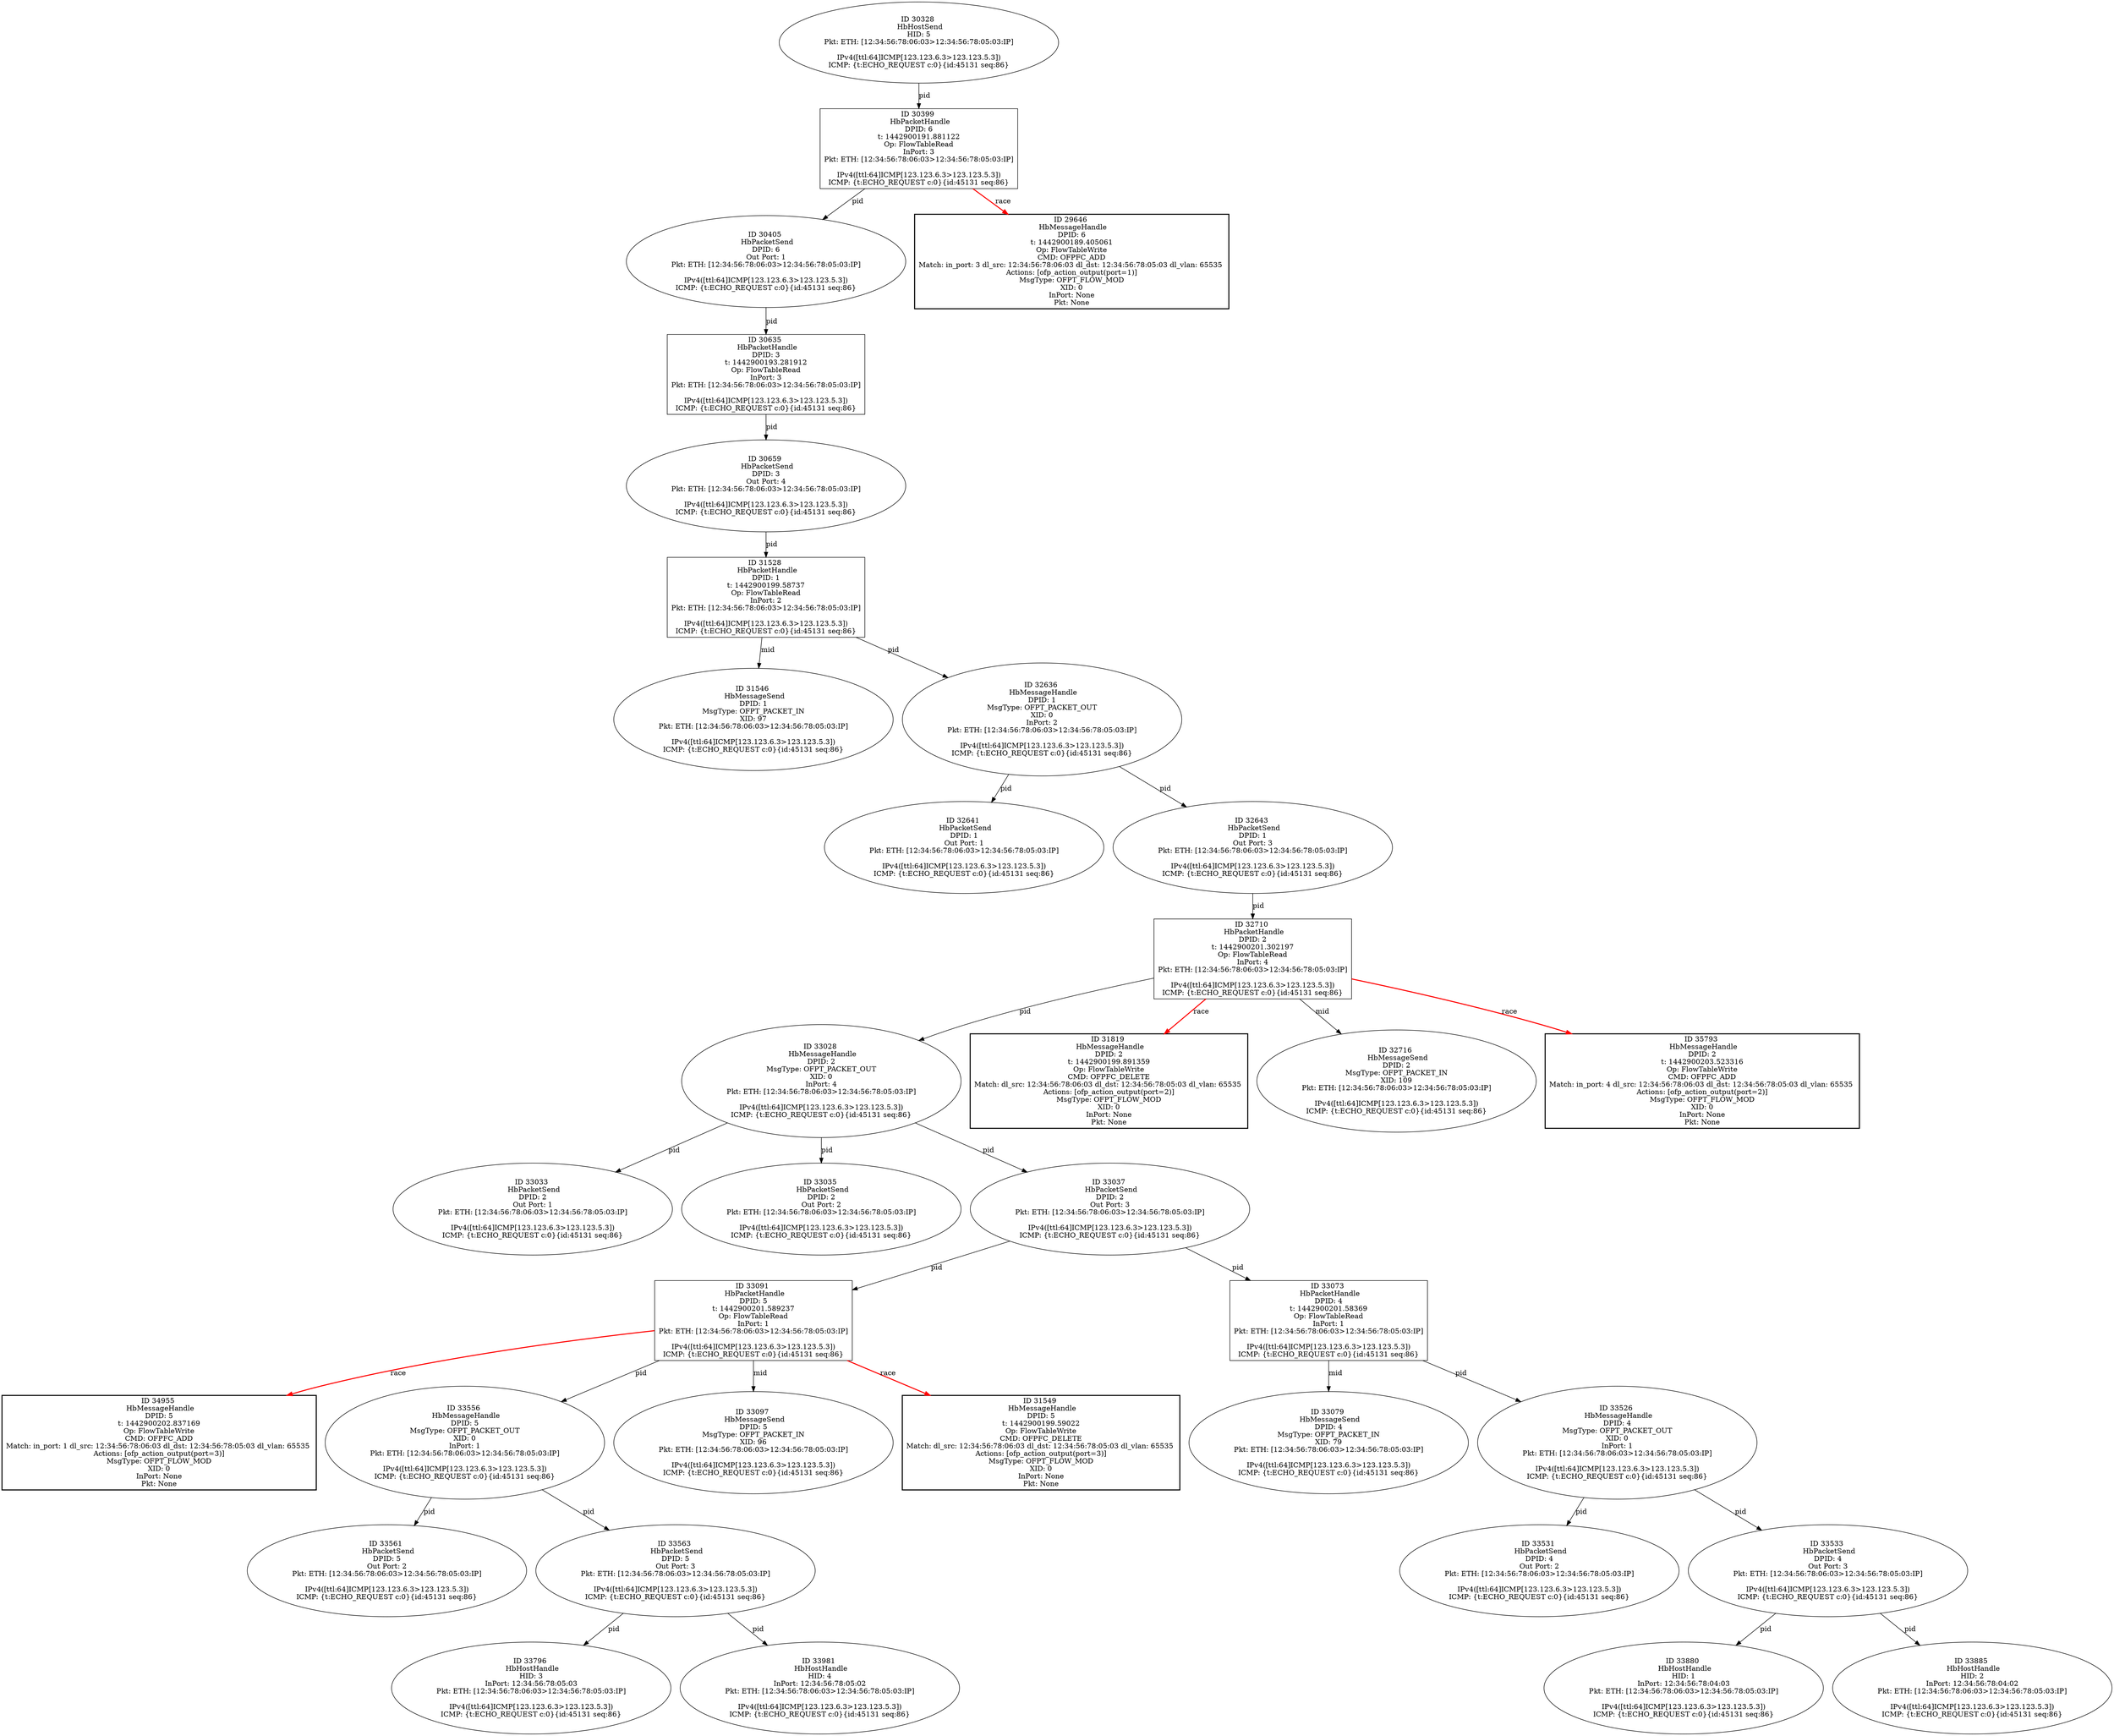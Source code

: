strict digraph G {
32641 [shape=oval, event=<hb_events.HbPacketSend object at 0x111f17c50>, label="ID 32641 
 HbPacketSend
DPID: 1
Out Port: 1
Pkt: ETH: [12:34:56:78:06:03>12:34:56:78:05:03:IP]

IPv4([ttl:64]ICMP[123.123.6.3>123.123.5.3])
ICMP: {t:ECHO_REQUEST c:0}{id:45131 seq:86}"];
32643 [shape=oval, event=<hb_events.HbPacketSend object at 0x111f17e90>, label="ID 32643 
 HbPacketSend
DPID: 1
Out Port: 3
Pkt: ETH: [12:34:56:78:06:03>12:34:56:78:05:03:IP]

IPv4([ttl:64]ICMP[123.123.6.3>123.123.5.3])
ICMP: {t:ECHO_REQUEST c:0}{id:45131 seq:86}"];
33028 [shape=oval, event=<hb_events.HbMessageHandle object at 0x111fa7650>, label="ID 33028 
 HbMessageHandle
DPID: 2
MsgType: OFPT_PACKET_OUT
XID: 0
InPort: 4
Pkt: ETH: [12:34:56:78:06:03>12:34:56:78:05:03:IP]

IPv4([ttl:64]ICMP[123.123.6.3>123.123.5.3])
ICMP: {t:ECHO_REQUEST c:0}{id:45131 seq:86}"];
34955 [shape=box, style=bold, event=<hb_events.HbMessageHandle object at 0x1123dc950>, label="ID 34955 
 HbMessageHandle
DPID: 5
t: 1442900202.837169
Op: FlowTableWrite
CMD: OFPFC_ADD
Match: in_port: 1 dl_src: 12:34:56:78:06:03 dl_dst: 12:34:56:78:05:03 dl_vlan: 65535 
Actions: [ofp_action_output(port=3)]
MsgType: OFPT_FLOW_MOD
XID: 0
InPort: None
Pkt: None"];
33033 [shape=oval, event=<hb_events.HbPacketSend object at 0x111fa7b50>, label="ID 33033 
 HbPacketSend
DPID: 2
Out Port: 1
Pkt: ETH: [12:34:56:78:06:03>12:34:56:78:05:03:IP]

IPv4([ttl:64]ICMP[123.123.6.3>123.123.5.3])
ICMP: {t:ECHO_REQUEST c:0}{id:45131 seq:86}"];
33035 [shape=oval, event=<hb_events.HbPacketSend object at 0x111fa7d90>, label="ID 33035 
 HbPacketSend
DPID: 2
Out Port: 2
Pkt: ETH: [12:34:56:78:06:03>12:34:56:78:05:03:IP]

IPv4([ttl:64]ICMP[123.123.6.3>123.123.5.3])
ICMP: {t:ECHO_REQUEST c:0}{id:45131 seq:86}"];
33037 [shape=oval, event=<hb_events.HbPacketSend object at 0x111fa7fd0>, label="ID 33037 
 HbPacketSend
DPID: 2
Out Port: 3
Pkt: ETH: [12:34:56:78:06:03>12:34:56:78:05:03:IP]

IPv4([ttl:64]ICMP[123.123.6.3>123.123.5.3])
ICMP: {t:ECHO_REQUEST c:0}{id:45131 seq:86}"];
33091 [shape=box, event=<hb_events.HbPacketHandle object at 0x111fb5a90>, label="ID 33091 
 HbPacketHandle
DPID: 5
t: 1442900201.589237
Op: FlowTableRead
InPort: 1
Pkt: ETH: [12:34:56:78:06:03>12:34:56:78:05:03:IP]

IPv4([ttl:64]ICMP[123.123.6.3>123.123.5.3])
ICMP: {t:ECHO_REQUEST c:0}{id:45131 seq:86}"];
33556 [shape=oval, event=<hb_events.HbMessageHandle object at 0x11207a910>, label="ID 33556 
 HbMessageHandle
DPID: 5
MsgType: OFPT_PACKET_OUT
XID: 0
InPort: 1
Pkt: ETH: [12:34:56:78:06:03>12:34:56:78:05:03:IP]

IPv4([ttl:64]ICMP[123.123.6.3>123.123.5.3])
ICMP: {t:ECHO_REQUEST c:0}{id:45131 seq:86}"];
33561 [shape=oval, event=<hb_events.HbPacketSend object at 0x11207c210>, label="ID 33561 
 HbPacketSend
DPID: 5
Out Port: 2
Pkt: ETH: [12:34:56:78:06:03>12:34:56:78:05:03:IP]

IPv4([ttl:64]ICMP[123.123.6.3>123.123.5.3])
ICMP: {t:ECHO_REQUEST c:0}{id:45131 seq:86}"];
33563 [shape=oval, event=<hb_events.HbPacketSend object at 0x11207c450>, label="ID 33563 
 HbPacketSend
DPID: 5
Out Port: 3
Pkt: ETH: [12:34:56:78:06:03>12:34:56:78:05:03:IP]

IPv4([ttl:64]ICMP[123.123.6.3>123.123.5.3])
ICMP: {t:ECHO_REQUEST c:0}{id:45131 seq:86}"];
33796 [shape=oval, event=<hb_events.HbHostHandle object at 0x1120d5950>, label="ID 33796 
 HbHostHandle
HID: 3
InPort: 12:34:56:78:05:03
Pkt: ETH: [12:34:56:78:06:03>12:34:56:78:05:03:IP]

IPv4([ttl:64]ICMP[123.123.6.3>123.123.5.3])
ICMP: {t:ECHO_REQUEST c:0}{id:45131 seq:86}"];
31528 [shape=box, event=<hb_events.HbPacketHandle object at 0x111d25690>, label="ID 31528 
 HbPacketHandle
DPID: 1
t: 1442900199.58737
Op: FlowTableRead
InPort: 2
Pkt: ETH: [12:34:56:78:06:03>12:34:56:78:05:03:IP]

IPv4([ttl:64]ICMP[123.123.6.3>123.123.5.3])
ICMP: {t:ECHO_REQUEST c:0}{id:45131 seq:86}"];
30635 [shape=box, event=<hb_events.HbPacketHandle object at 0x1119e2050>, label="ID 30635 
 HbPacketHandle
DPID: 3
t: 1442900193.281912
Op: FlowTableRead
InPort: 3
Pkt: ETH: [12:34:56:78:06:03>12:34:56:78:05:03:IP]

IPv4([ttl:64]ICMP[123.123.6.3>123.123.5.3])
ICMP: {t:ECHO_REQUEST c:0}{id:45131 seq:86}"];
33073 [shape=box, event=<hb_events.HbPacketHandle object at 0x111faeb50>, label="ID 33073 
 HbPacketHandle
DPID: 4
t: 1442900201.58369
Op: FlowTableRead
InPort: 1
Pkt: ETH: [12:34:56:78:06:03>12:34:56:78:05:03:IP]

IPv4([ttl:64]ICMP[123.123.6.3>123.123.5.3])
ICMP: {t:ECHO_REQUEST c:0}{id:45131 seq:86}"];
33079 [shape=oval, event=<hb_events.HbMessageSend object at 0x111fb52d0>, label="ID 33079 
 HbMessageSend
DPID: 4
MsgType: OFPT_PACKET_IN
XID: 79
Pkt: ETH: [12:34:56:78:06:03>12:34:56:78:05:03:IP]

IPv4([ttl:64]ICMP[123.123.6.3>123.123.5.3])
ICMP: {t:ECHO_REQUEST c:0}{id:45131 seq:86}"];
31546 [shape=oval, event=<hb_events.HbMessageSend object at 0x111d323d0>, label="ID 31546 
 HbMessageSend
DPID: 1
MsgType: OFPT_PACKET_IN
XID: 97
Pkt: ETH: [12:34:56:78:06:03>12:34:56:78:05:03:IP]

IPv4([ttl:64]ICMP[123.123.6.3>123.123.5.3])
ICMP: {t:ECHO_REQUEST c:0}{id:45131 seq:86}"];
33981 [shape=oval, event=<hb_events.HbHostHandle object at 0x112157090>, label="ID 33981 
 HbHostHandle
HID: 4
InPort: 12:34:56:78:05:02
Pkt: ETH: [12:34:56:78:06:03>12:34:56:78:05:03:IP]

IPv4([ttl:64]ICMP[123.123.6.3>123.123.5.3])
ICMP: {t:ECHO_REQUEST c:0}{id:45131 seq:86}"];
30399 [shape=box, event=<hb_events.HbPacketHandle object at 0x111808bd0>, label="ID 30399 
 HbPacketHandle
DPID: 6
t: 1442900191.881122
Op: FlowTableRead
InPort: 3
Pkt: ETH: [12:34:56:78:06:03>12:34:56:78:05:03:IP]

IPv4([ttl:64]ICMP[123.123.6.3>123.123.5.3])
ICMP: {t:ECHO_REQUEST c:0}{id:45131 seq:86}"];
30659 [shape=oval, event=<hb_events.HbPacketSend object at 0x11196c790>, label="ID 30659 
 HbPacketSend
DPID: 3
Out Port: 4
Pkt: ETH: [12:34:56:78:06:03>12:34:56:78:05:03:IP]

IPv4([ttl:64]ICMP[123.123.6.3>123.123.5.3])
ICMP: {t:ECHO_REQUEST c:0}{id:45131 seq:86}"];
30405 [shape=oval, event=<hb_events.HbPacketSend object at 0x11180d190>, label="ID 30405 
 HbPacketSend
DPID: 6
Out Port: 1
Pkt: ETH: [12:34:56:78:06:03>12:34:56:78:05:03:IP]

IPv4([ttl:64]ICMP[123.123.6.3>123.123.5.3])
ICMP: {t:ECHO_REQUEST c:0}{id:45131 seq:86}"];
32710 [shape=box, event=<hb_events.HbPacketHandle object at 0x111f23dd0>, label="ID 32710 
 HbPacketHandle
DPID: 2
t: 1442900201.302197
Op: FlowTableRead
InPort: 4
Pkt: ETH: [12:34:56:78:06:03>12:34:56:78:05:03:IP]

IPv4([ttl:64]ICMP[123.123.6.3>123.123.5.3])
ICMP: {t:ECHO_REQUEST c:0}{id:45131 seq:86}"];
33097 [shape=oval, event=<hb_events.HbMessageSend object at 0x111fbdc90>, label="ID 33097 
 HbMessageSend
DPID: 5
MsgType: OFPT_PACKET_IN
XID: 96
Pkt: ETH: [12:34:56:78:06:03>12:34:56:78:05:03:IP]

IPv4([ttl:64]ICMP[123.123.6.3>123.123.5.3])
ICMP: {t:ECHO_REQUEST c:0}{id:45131 seq:86}"];
31819 [shape=box, style=bold, event=<hb_events.HbMessageHandle object at 0x111dc1750>, label="ID 31819 
 HbMessageHandle
DPID: 2
t: 1442900199.891359
Op: FlowTableWrite
CMD: OFPFC_DELETE
Match: dl_src: 12:34:56:78:06:03 dl_dst: 12:34:56:78:05:03 dl_vlan: 65535 
Actions: [ofp_action_output(port=2)]
MsgType: OFPT_FLOW_MOD
XID: 0
InPort: None
Pkt: None"];
32716 [shape=oval, event=<hb_events.HbMessageSend object at 0x111f308d0>, label="ID 32716 
 HbMessageSend
DPID: 2
MsgType: OFPT_PACKET_IN
XID: 109
Pkt: ETH: [12:34:56:78:06:03>12:34:56:78:05:03:IP]

IPv4([ttl:64]ICMP[123.123.6.3>123.123.5.3])
ICMP: {t:ECHO_REQUEST c:0}{id:45131 seq:86}"];
29646 [shape=box, style=bold, event=<hb_events.HbMessageHandle object at 0x11147e790>, label="ID 29646 
 HbMessageHandle
DPID: 6
t: 1442900189.405061
Op: FlowTableWrite
CMD: OFPFC_ADD
Match: in_port: 3 dl_src: 12:34:56:78:06:03 dl_dst: 12:34:56:78:05:03 dl_vlan: 65535 
Actions: [ofp_action_output(port=1)]
MsgType: OFPT_FLOW_MOD
XID: 0
InPort: None
Pkt: None"];
35793 [shape=box, style=bold, event=<hb_events.HbMessageHandle object at 0x1126a81d0>, label="ID 35793 
 HbMessageHandle
DPID: 2
t: 1442900203.523316
Op: FlowTableWrite
CMD: OFPFC_ADD
Match: in_port: 4 dl_src: 12:34:56:78:06:03 dl_dst: 12:34:56:78:05:03 dl_vlan: 65535 
Actions: [ofp_action_output(port=2)]
MsgType: OFPT_FLOW_MOD
XID: 0
InPort: None
Pkt: None"];
33880 [shape=oval, event=<hb_events.HbHostHandle object at 0x112117f10>, label="ID 33880 
 HbHostHandle
HID: 1
InPort: 12:34:56:78:04:03
Pkt: ETH: [12:34:56:78:06:03>12:34:56:78:05:03:IP]

IPv4([ttl:64]ICMP[123.123.6.3>123.123.5.3])
ICMP: {t:ECHO_REQUEST c:0}{id:45131 seq:86}"];
33885 [shape=oval, event=<hb_events.HbHostHandle object at 0x11211fad0>, label="ID 33885 
 HbHostHandle
HID: 2
InPort: 12:34:56:78:04:02
Pkt: ETH: [12:34:56:78:06:03>12:34:56:78:05:03:IP]

IPv4([ttl:64]ICMP[123.123.6.3>123.123.5.3])
ICMP: {t:ECHO_REQUEST c:0}{id:45131 seq:86}"];
31549 [shape=box, style=bold, event=<hb_events.HbMessageHandle object at 0x111d32590>, label="ID 31549 
 HbMessageHandle
DPID: 5
t: 1442900199.59022
Op: FlowTableWrite
CMD: OFPFC_DELETE
Match: dl_src: 12:34:56:78:06:03 dl_dst: 12:34:56:78:05:03 dl_vlan: 65535 
Actions: [ofp_action_output(port=3)]
MsgType: OFPT_FLOW_MOD
XID: 0
InPort: None
Pkt: None"];
33526 [shape=oval, event=<hb_events.HbMessageHandle object at 0x112077190>, label="ID 33526 
 HbMessageHandle
DPID: 4
MsgType: OFPT_PACKET_OUT
XID: 0
InPort: 1
Pkt: ETH: [12:34:56:78:06:03>12:34:56:78:05:03:IP]

IPv4([ttl:64]ICMP[123.123.6.3>123.123.5.3])
ICMP: {t:ECHO_REQUEST c:0}{id:45131 seq:86}"];
30328 [shape=oval, event=<hb_events.HbHostSend object at 0x1117db690>, label="ID 30328 
 HbHostSend
HID: 5
Pkt: ETH: [12:34:56:78:06:03>12:34:56:78:05:03:IP]

IPv4([ttl:64]ICMP[123.123.6.3>123.123.5.3])
ICMP: {t:ECHO_REQUEST c:0}{id:45131 seq:86}"];
33531 [shape=oval, event=<hb_events.HbPacketSend object at 0x112077690>, label="ID 33531 
 HbPacketSend
DPID: 4
Out Port: 2
Pkt: ETH: [12:34:56:78:06:03>12:34:56:78:05:03:IP]

IPv4([ttl:64]ICMP[123.123.6.3>123.123.5.3])
ICMP: {t:ECHO_REQUEST c:0}{id:45131 seq:86}"];
32636 [shape=oval, event=<hb_events.HbMessageHandle object at 0x111f17750>, label="ID 32636 
 HbMessageHandle
DPID: 1
MsgType: OFPT_PACKET_OUT
XID: 0
InPort: 2
Pkt: ETH: [12:34:56:78:06:03>12:34:56:78:05:03:IP]

IPv4([ttl:64]ICMP[123.123.6.3>123.123.5.3])
ICMP: {t:ECHO_REQUEST c:0}{id:45131 seq:86}"];
33533 [shape=oval, event=<hb_events.HbPacketSend object at 0x1120778d0>, label="ID 33533 
 HbPacketSend
DPID: 4
Out Port: 3
Pkt: ETH: [12:34:56:78:06:03>12:34:56:78:05:03:IP]

IPv4([ttl:64]ICMP[123.123.6.3>123.123.5.3])
ICMP: {t:ECHO_REQUEST c:0}{id:45131 seq:86}"];
32643 -> 32710  [rel=pid, label=pid];
33028 -> 33033  [rel=pid, label=pid];
33028 -> 33035  [rel=pid, label=pid];
33028 -> 33037  [rel=pid, label=pid];
33037 -> 33073  [rel=pid, label=pid];
33037 -> 33091  [rel=pid, label=pid];
33091 -> 33097  [rel=mid, label=mid];
33091 -> 34955  [harmful=True, color=red, style=bold, rel=race, label=race];
33091 -> 33556  [rel=pid, label=pid];
33091 -> 31549  [harmful=True, color=red, style=bold, rel=race, label=race];
33556 -> 33561  [rel=pid, label=pid];
33556 -> 33563  [rel=pid, label=pid];
33563 -> 33796  [rel=pid, label=pid];
33563 -> 33981  [rel=pid, label=pid];
31528 -> 31546  [rel=mid, label=mid];
31528 -> 32636  [rel=pid, label=pid];
30635 -> 30659  [rel=pid, label=pid];
33073 -> 33526  [rel=pid, label=pid];
33073 -> 33079  [rel=mid, label=mid];
30399 -> 30405  [rel=pid, label=pid];
30399 -> 29646  [harmful=True, color=red, style=bold, rel=race, label=race];
30659 -> 31528  [rel=pid, label=pid];
30405 -> 30635  [rel=pid, label=pid];
32710 -> 32716  [rel=mid, label=mid];
32710 -> 31819  [harmful=True, color=red, style=bold, rel=race, label=race];
32710 -> 33028  [rel=pid, label=pid];
32710 -> 35793  [harmful=True, color=red, style=bold, rel=race, label=race];
33526 -> 33531  [rel=pid, label=pid];
33526 -> 33533  [rel=pid, label=pid];
30328 -> 30399  [rel=pid, label=pid];
32636 -> 32641  [rel=pid, label=pid];
32636 -> 32643  [rel=pid, label=pid];
33533 -> 33880  [rel=pid, label=pid];
33533 -> 33885  [rel=pid, label=pid];
}
